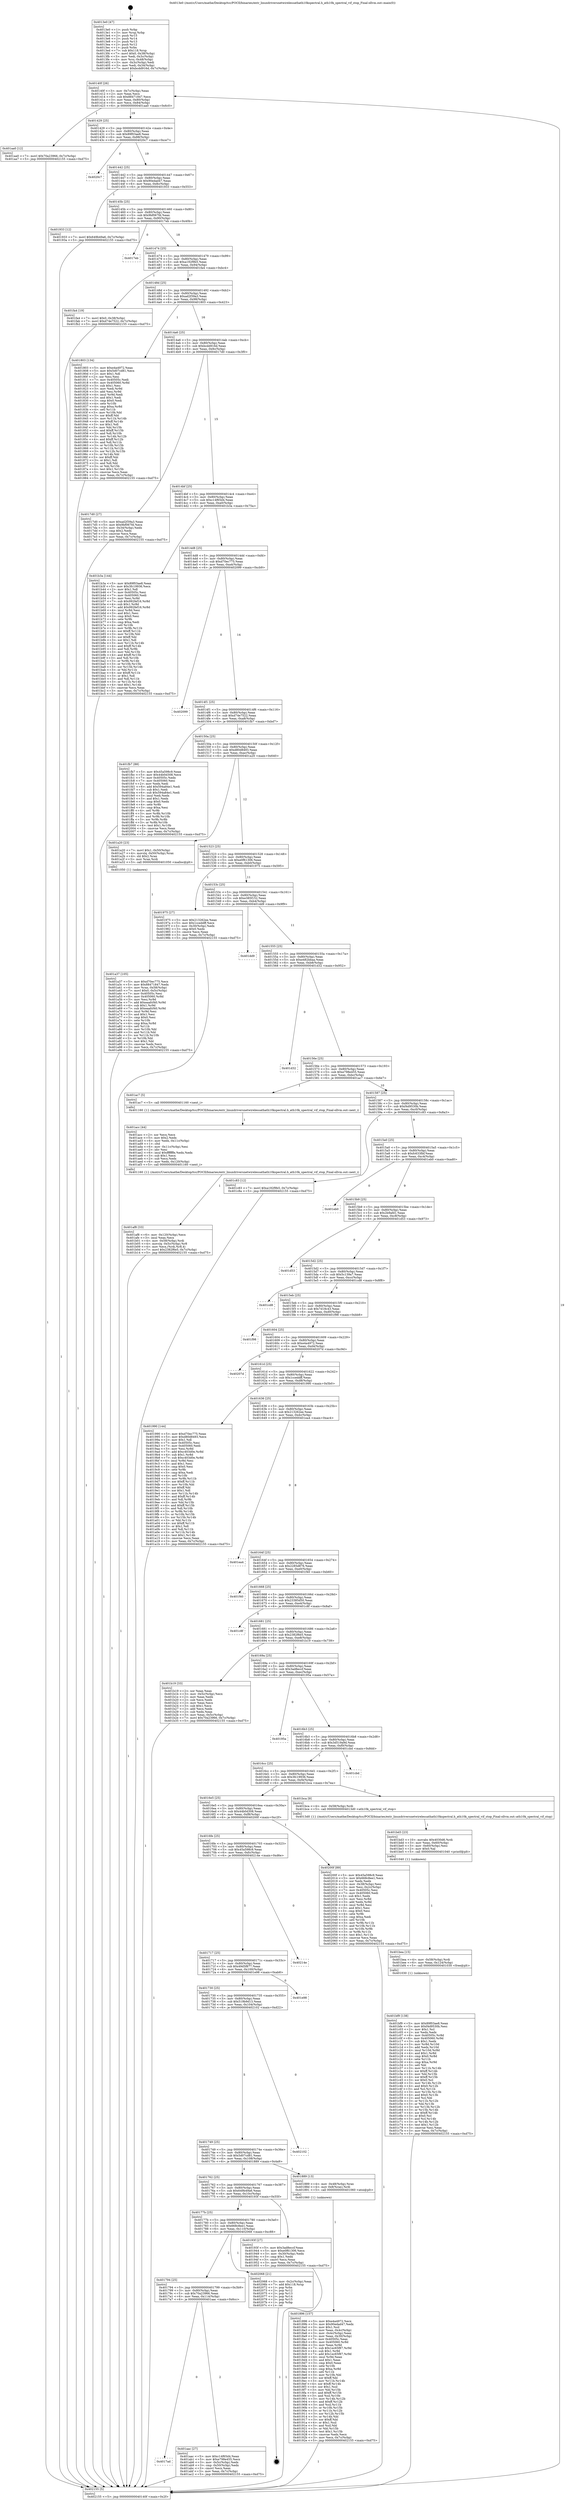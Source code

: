 digraph "0x4013e0" {
  label = "0x4013e0 (/mnt/c/Users/mathe/Desktop/tcc/POCII/binaries/extr_linuxdriversnetwirelessathath10kspectral.h_ath10k_spectral_vif_stop_Final-ollvm.out::main(0))"
  labelloc = "t"
  node[shape=record]

  Entry [label="",width=0.3,height=0.3,shape=circle,fillcolor=black,style=filled]
  "0x40140f" [label="{
     0x40140f [26]\l
     | [instrs]\l
     &nbsp;&nbsp;0x40140f \<+3\>: mov -0x7c(%rbp),%eax\l
     &nbsp;&nbsp;0x401412 \<+2\>: mov %eax,%ecx\l
     &nbsp;&nbsp;0x401414 \<+6\>: sub $0x88471847,%ecx\l
     &nbsp;&nbsp;0x40141a \<+3\>: mov %eax,-0x80(%rbp)\l
     &nbsp;&nbsp;0x40141d \<+6\>: mov %ecx,-0x84(%rbp)\l
     &nbsp;&nbsp;0x401423 \<+6\>: je 0000000000401aa0 \<main+0x6c0\>\l
  }"]
  "0x401aa0" [label="{
     0x401aa0 [12]\l
     | [instrs]\l
     &nbsp;&nbsp;0x401aa0 \<+7\>: movl $0x70a23966,-0x7c(%rbp)\l
     &nbsp;&nbsp;0x401aa7 \<+5\>: jmp 0000000000402155 \<main+0xd75\>\l
  }"]
  "0x401429" [label="{
     0x401429 [25]\l
     | [instrs]\l
     &nbsp;&nbsp;0x401429 \<+5\>: jmp 000000000040142e \<main+0x4e\>\l
     &nbsp;&nbsp;0x40142e \<+3\>: mov -0x80(%rbp),%eax\l
     &nbsp;&nbsp;0x401431 \<+5\>: sub $0x89f03ae8,%eax\l
     &nbsp;&nbsp;0x401436 \<+6\>: mov %eax,-0x88(%rbp)\l
     &nbsp;&nbsp;0x40143c \<+6\>: je 00000000004020c7 \<main+0xce7\>\l
  }"]
  Exit [label="",width=0.3,height=0.3,shape=circle,fillcolor=black,style=filled,peripheries=2]
  "0x4020c7" [label="{
     0x4020c7\l
  }", style=dashed]
  "0x401442" [label="{
     0x401442 [25]\l
     | [instrs]\l
     &nbsp;&nbsp;0x401442 \<+5\>: jmp 0000000000401447 \<main+0x67\>\l
     &nbsp;&nbsp;0x401447 \<+3\>: mov -0x80(%rbp),%eax\l
     &nbsp;&nbsp;0x40144a \<+5\>: sub $0x90edad47,%eax\l
     &nbsp;&nbsp;0x40144f \<+6\>: mov %eax,-0x8c(%rbp)\l
     &nbsp;&nbsp;0x401455 \<+6\>: je 0000000000401933 \<main+0x553\>\l
  }"]
  "0x401bf9" [label="{
     0x401bf9 [138]\l
     | [instrs]\l
     &nbsp;&nbsp;0x401bf9 \<+5\>: mov $0x89f03ae8,%eax\l
     &nbsp;&nbsp;0x401bfe \<+5\>: mov $0xf4d9530b,%esi\l
     &nbsp;&nbsp;0x401c03 \<+2\>: mov $0x1,%cl\l
     &nbsp;&nbsp;0x401c05 \<+2\>: xor %edx,%edx\l
     &nbsp;&nbsp;0x401c07 \<+8\>: mov 0x40505c,%r8d\l
     &nbsp;&nbsp;0x401c0f \<+8\>: mov 0x405060,%r9d\l
     &nbsp;&nbsp;0x401c17 \<+3\>: sub $0x1,%edx\l
     &nbsp;&nbsp;0x401c1a \<+3\>: mov %r8d,%r10d\l
     &nbsp;&nbsp;0x401c1d \<+3\>: add %edx,%r10d\l
     &nbsp;&nbsp;0x401c20 \<+4\>: imul %r10d,%r8d\l
     &nbsp;&nbsp;0x401c24 \<+4\>: and $0x1,%r8d\l
     &nbsp;&nbsp;0x401c28 \<+4\>: cmp $0x0,%r8d\l
     &nbsp;&nbsp;0x401c2c \<+4\>: sete %r11b\l
     &nbsp;&nbsp;0x401c30 \<+4\>: cmp $0xa,%r9d\l
     &nbsp;&nbsp;0x401c34 \<+3\>: setl %bl\l
     &nbsp;&nbsp;0x401c37 \<+3\>: mov %r11b,%r14b\l
     &nbsp;&nbsp;0x401c3a \<+4\>: xor $0xff,%r14b\l
     &nbsp;&nbsp;0x401c3e \<+3\>: mov %bl,%r15b\l
     &nbsp;&nbsp;0x401c41 \<+4\>: xor $0xff,%r15b\l
     &nbsp;&nbsp;0x401c45 \<+3\>: xor $0x0,%cl\l
     &nbsp;&nbsp;0x401c48 \<+3\>: mov %r14b,%r12b\l
     &nbsp;&nbsp;0x401c4b \<+4\>: and $0x0,%r12b\l
     &nbsp;&nbsp;0x401c4f \<+3\>: and %cl,%r11b\l
     &nbsp;&nbsp;0x401c52 \<+3\>: mov %r15b,%r13b\l
     &nbsp;&nbsp;0x401c55 \<+4\>: and $0x0,%r13b\l
     &nbsp;&nbsp;0x401c59 \<+2\>: and %cl,%bl\l
     &nbsp;&nbsp;0x401c5b \<+3\>: or %r11b,%r12b\l
     &nbsp;&nbsp;0x401c5e \<+3\>: or %bl,%r13b\l
     &nbsp;&nbsp;0x401c61 \<+3\>: xor %r13b,%r12b\l
     &nbsp;&nbsp;0x401c64 \<+3\>: or %r15b,%r14b\l
     &nbsp;&nbsp;0x401c67 \<+4\>: xor $0xff,%r14b\l
     &nbsp;&nbsp;0x401c6b \<+3\>: or $0x0,%cl\l
     &nbsp;&nbsp;0x401c6e \<+3\>: and %cl,%r14b\l
     &nbsp;&nbsp;0x401c71 \<+3\>: or %r14b,%r12b\l
     &nbsp;&nbsp;0x401c74 \<+4\>: test $0x1,%r12b\l
     &nbsp;&nbsp;0x401c78 \<+3\>: cmovne %esi,%eax\l
     &nbsp;&nbsp;0x401c7b \<+3\>: mov %eax,-0x7c(%rbp)\l
     &nbsp;&nbsp;0x401c7e \<+5\>: jmp 0000000000402155 \<main+0xd75\>\l
  }"]
  "0x401933" [label="{
     0x401933 [12]\l
     | [instrs]\l
     &nbsp;&nbsp;0x401933 \<+7\>: movl $0x649b49a6,-0x7c(%rbp)\l
     &nbsp;&nbsp;0x40193a \<+5\>: jmp 0000000000402155 \<main+0xd75\>\l
  }"]
  "0x40145b" [label="{
     0x40145b [25]\l
     | [instrs]\l
     &nbsp;&nbsp;0x40145b \<+5\>: jmp 0000000000401460 \<main+0x80\>\l
     &nbsp;&nbsp;0x401460 \<+3\>: mov -0x80(%rbp),%eax\l
     &nbsp;&nbsp;0x401463 \<+5\>: sub $0x9bf067fd,%eax\l
     &nbsp;&nbsp;0x401468 \<+6\>: mov %eax,-0x90(%rbp)\l
     &nbsp;&nbsp;0x40146e \<+6\>: je 00000000004017eb \<main+0x40b\>\l
  }"]
  "0x401bea" [label="{
     0x401bea [15]\l
     | [instrs]\l
     &nbsp;&nbsp;0x401bea \<+4\>: mov -0x58(%rbp),%rdi\l
     &nbsp;&nbsp;0x401bee \<+6\>: mov %eax,-0x124(%rbp)\l
     &nbsp;&nbsp;0x401bf4 \<+5\>: call 0000000000401030 \<free@plt\>\l
     | [calls]\l
     &nbsp;&nbsp;0x401030 \{1\} (unknown)\l
  }"]
  "0x4017eb" [label="{
     0x4017eb\l
  }", style=dashed]
  "0x401474" [label="{
     0x401474 [25]\l
     | [instrs]\l
     &nbsp;&nbsp;0x401474 \<+5\>: jmp 0000000000401479 \<main+0x99\>\l
     &nbsp;&nbsp;0x401479 \<+3\>: mov -0x80(%rbp),%eax\l
     &nbsp;&nbsp;0x40147c \<+5\>: sub $0xa192f9b5,%eax\l
     &nbsp;&nbsp;0x401481 \<+6\>: mov %eax,-0x94(%rbp)\l
     &nbsp;&nbsp;0x401487 \<+6\>: je 0000000000401fa4 \<main+0xbc4\>\l
  }"]
  "0x401bd3" [label="{
     0x401bd3 [23]\l
     | [instrs]\l
     &nbsp;&nbsp;0x401bd3 \<+10\>: movabs $0x4030d6,%rdi\l
     &nbsp;&nbsp;0x401bdd \<+3\>: mov %eax,-0x60(%rbp)\l
     &nbsp;&nbsp;0x401be0 \<+3\>: mov -0x60(%rbp),%esi\l
     &nbsp;&nbsp;0x401be3 \<+2\>: mov $0x0,%al\l
     &nbsp;&nbsp;0x401be5 \<+5\>: call 0000000000401040 \<printf@plt\>\l
     | [calls]\l
     &nbsp;&nbsp;0x401040 \{1\} (unknown)\l
  }"]
  "0x401fa4" [label="{
     0x401fa4 [19]\l
     | [instrs]\l
     &nbsp;&nbsp;0x401fa4 \<+7\>: movl $0x0,-0x38(%rbp)\l
     &nbsp;&nbsp;0x401fab \<+7\>: movl $0xd74e7522,-0x7c(%rbp)\l
     &nbsp;&nbsp;0x401fb2 \<+5\>: jmp 0000000000402155 \<main+0xd75\>\l
  }"]
  "0x40148d" [label="{
     0x40148d [25]\l
     | [instrs]\l
     &nbsp;&nbsp;0x40148d \<+5\>: jmp 0000000000401492 \<main+0xb2\>\l
     &nbsp;&nbsp;0x401492 \<+3\>: mov -0x80(%rbp),%eax\l
     &nbsp;&nbsp;0x401495 \<+5\>: sub $0xad2f39a3,%eax\l
     &nbsp;&nbsp;0x40149a \<+6\>: mov %eax,-0x98(%rbp)\l
     &nbsp;&nbsp;0x4014a0 \<+6\>: je 0000000000401803 \<main+0x423\>\l
  }"]
  "0x401af8" [label="{
     0x401af8 [33]\l
     | [instrs]\l
     &nbsp;&nbsp;0x401af8 \<+6\>: mov -0x120(%rbp),%ecx\l
     &nbsp;&nbsp;0x401afe \<+3\>: imul %eax,%ecx\l
     &nbsp;&nbsp;0x401b01 \<+4\>: mov -0x58(%rbp),%rdi\l
     &nbsp;&nbsp;0x401b05 \<+4\>: movslq -0x5c(%rbp),%r8\l
     &nbsp;&nbsp;0x401b09 \<+4\>: mov %ecx,(%rdi,%r8,4)\l
     &nbsp;&nbsp;0x401b0d \<+7\>: movl $0x2382f6e5,-0x7c(%rbp)\l
     &nbsp;&nbsp;0x401b14 \<+5\>: jmp 0000000000402155 \<main+0xd75\>\l
  }"]
  "0x401803" [label="{
     0x401803 [134]\l
     | [instrs]\l
     &nbsp;&nbsp;0x401803 \<+5\>: mov $0xe4a4972,%eax\l
     &nbsp;&nbsp;0x401808 \<+5\>: mov $0x5d07cd81,%ecx\l
     &nbsp;&nbsp;0x40180d \<+2\>: mov $0x1,%dl\l
     &nbsp;&nbsp;0x40180f \<+2\>: xor %esi,%esi\l
     &nbsp;&nbsp;0x401811 \<+7\>: mov 0x40505c,%edi\l
     &nbsp;&nbsp;0x401818 \<+8\>: mov 0x405060,%r8d\l
     &nbsp;&nbsp;0x401820 \<+3\>: sub $0x1,%esi\l
     &nbsp;&nbsp;0x401823 \<+3\>: mov %edi,%r9d\l
     &nbsp;&nbsp;0x401826 \<+3\>: add %esi,%r9d\l
     &nbsp;&nbsp;0x401829 \<+4\>: imul %r9d,%edi\l
     &nbsp;&nbsp;0x40182d \<+3\>: and $0x1,%edi\l
     &nbsp;&nbsp;0x401830 \<+3\>: cmp $0x0,%edi\l
     &nbsp;&nbsp;0x401833 \<+4\>: sete %r10b\l
     &nbsp;&nbsp;0x401837 \<+4\>: cmp $0xa,%r8d\l
     &nbsp;&nbsp;0x40183b \<+4\>: setl %r11b\l
     &nbsp;&nbsp;0x40183f \<+3\>: mov %r10b,%bl\l
     &nbsp;&nbsp;0x401842 \<+3\>: xor $0xff,%bl\l
     &nbsp;&nbsp;0x401845 \<+3\>: mov %r11b,%r14b\l
     &nbsp;&nbsp;0x401848 \<+4\>: xor $0xff,%r14b\l
     &nbsp;&nbsp;0x40184c \<+3\>: xor $0x1,%dl\l
     &nbsp;&nbsp;0x40184f \<+3\>: mov %bl,%r15b\l
     &nbsp;&nbsp;0x401852 \<+4\>: and $0xff,%r15b\l
     &nbsp;&nbsp;0x401856 \<+3\>: and %dl,%r10b\l
     &nbsp;&nbsp;0x401859 \<+3\>: mov %r14b,%r12b\l
     &nbsp;&nbsp;0x40185c \<+4\>: and $0xff,%r12b\l
     &nbsp;&nbsp;0x401860 \<+3\>: and %dl,%r11b\l
     &nbsp;&nbsp;0x401863 \<+3\>: or %r10b,%r15b\l
     &nbsp;&nbsp;0x401866 \<+3\>: or %r11b,%r12b\l
     &nbsp;&nbsp;0x401869 \<+3\>: xor %r12b,%r15b\l
     &nbsp;&nbsp;0x40186c \<+3\>: or %r14b,%bl\l
     &nbsp;&nbsp;0x40186f \<+3\>: xor $0xff,%bl\l
     &nbsp;&nbsp;0x401872 \<+3\>: or $0x1,%dl\l
     &nbsp;&nbsp;0x401875 \<+2\>: and %dl,%bl\l
     &nbsp;&nbsp;0x401877 \<+3\>: or %bl,%r15b\l
     &nbsp;&nbsp;0x40187a \<+4\>: test $0x1,%r15b\l
     &nbsp;&nbsp;0x40187e \<+3\>: cmovne %ecx,%eax\l
     &nbsp;&nbsp;0x401881 \<+3\>: mov %eax,-0x7c(%rbp)\l
     &nbsp;&nbsp;0x401884 \<+5\>: jmp 0000000000402155 \<main+0xd75\>\l
  }"]
  "0x4014a6" [label="{
     0x4014a6 [25]\l
     | [instrs]\l
     &nbsp;&nbsp;0x4014a6 \<+5\>: jmp 00000000004014ab \<main+0xcb\>\l
     &nbsp;&nbsp;0x4014ab \<+3\>: mov -0x80(%rbp),%eax\l
     &nbsp;&nbsp;0x4014ae \<+5\>: sub $0xbcdd916d,%eax\l
     &nbsp;&nbsp;0x4014b3 \<+6\>: mov %eax,-0x9c(%rbp)\l
     &nbsp;&nbsp;0x4014b9 \<+6\>: je 00000000004017d0 \<main+0x3f0\>\l
  }"]
  "0x401acc" [label="{
     0x401acc [44]\l
     | [instrs]\l
     &nbsp;&nbsp;0x401acc \<+2\>: xor %ecx,%ecx\l
     &nbsp;&nbsp;0x401ace \<+5\>: mov $0x2,%edx\l
     &nbsp;&nbsp;0x401ad3 \<+6\>: mov %edx,-0x11c(%rbp)\l
     &nbsp;&nbsp;0x401ad9 \<+1\>: cltd\l
     &nbsp;&nbsp;0x401ada \<+6\>: mov -0x11c(%rbp),%esi\l
     &nbsp;&nbsp;0x401ae0 \<+2\>: idiv %esi\l
     &nbsp;&nbsp;0x401ae2 \<+6\>: imul $0xfffffffe,%edx,%edx\l
     &nbsp;&nbsp;0x401ae8 \<+3\>: sub $0x1,%ecx\l
     &nbsp;&nbsp;0x401aeb \<+2\>: sub %ecx,%edx\l
     &nbsp;&nbsp;0x401aed \<+6\>: mov %edx,-0x120(%rbp)\l
     &nbsp;&nbsp;0x401af3 \<+5\>: call 0000000000401160 \<next_i\>\l
     | [calls]\l
     &nbsp;&nbsp;0x401160 \{1\} (/mnt/c/Users/mathe/Desktop/tcc/POCII/binaries/extr_linuxdriversnetwirelessathath10kspectral.h_ath10k_spectral_vif_stop_Final-ollvm.out::next_i)\l
  }"]
  "0x4017d0" [label="{
     0x4017d0 [27]\l
     | [instrs]\l
     &nbsp;&nbsp;0x4017d0 \<+5\>: mov $0xad2f39a3,%eax\l
     &nbsp;&nbsp;0x4017d5 \<+5\>: mov $0x9bf067fd,%ecx\l
     &nbsp;&nbsp;0x4017da \<+3\>: mov -0x34(%rbp),%edx\l
     &nbsp;&nbsp;0x4017dd \<+3\>: cmp $0x2,%edx\l
     &nbsp;&nbsp;0x4017e0 \<+3\>: cmovne %ecx,%eax\l
     &nbsp;&nbsp;0x4017e3 \<+3\>: mov %eax,-0x7c(%rbp)\l
     &nbsp;&nbsp;0x4017e6 \<+5\>: jmp 0000000000402155 \<main+0xd75\>\l
  }"]
  "0x4014bf" [label="{
     0x4014bf [25]\l
     | [instrs]\l
     &nbsp;&nbsp;0x4014bf \<+5\>: jmp 00000000004014c4 \<main+0xe4\>\l
     &nbsp;&nbsp;0x4014c4 \<+3\>: mov -0x80(%rbp),%eax\l
     &nbsp;&nbsp;0x4014c7 \<+5\>: sub $0xc14f65d4,%eax\l
     &nbsp;&nbsp;0x4014cc \<+6\>: mov %eax,-0xa0(%rbp)\l
     &nbsp;&nbsp;0x4014d2 \<+6\>: je 0000000000401b3a \<main+0x75a\>\l
  }"]
  "0x402155" [label="{
     0x402155 [5]\l
     | [instrs]\l
     &nbsp;&nbsp;0x402155 \<+5\>: jmp 000000000040140f \<main+0x2f\>\l
  }"]
  "0x4013e0" [label="{
     0x4013e0 [47]\l
     | [instrs]\l
     &nbsp;&nbsp;0x4013e0 \<+1\>: push %rbp\l
     &nbsp;&nbsp;0x4013e1 \<+3\>: mov %rsp,%rbp\l
     &nbsp;&nbsp;0x4013e4 \<+2\>: push %r15\l
     &nbsp;&nbsp;0x4013e6 \<+2\>: push %r14\l
     &nbsp;&nbsp;0x4013e8 \<+2\>: push %r13\l
     &nbsp;&nbsp;0x4013ea \<+2\>: push %r12\l
     &nbsp;&nbsp;0x4013ec \<+1\>: push %rbx\l
     &nbsp;&nbsp;0x4013ed \<+7\>: sub $0x118,%rsp\l
     &nbsp;&nbsp;0x4013f4 \<+7\>: movl $0x0,-0x38(%rbp)\l
     &nbsp;&nbsp;0x4013fb \<+3\>: mov %edi,-0x3c(%rbp)\l
     &nbsp;&nbsp;0x4013fe \<+4\>: mov %rsi,-0x48(%rbp)\l
     &nbsp;&nbsp;0x401402 \<+3\>: mov -0x3c(%rbp),%edi\l
     &nbsp;&nbsp;0x401405 \<+3\>: mov %edi,-0x34(%rbp)\l
     &nbsp;&nbsp;0x401408 \<+7\>: movl $0xbcdd916d,-0x7c(%rbp)\l
  }"]
  "0x4017ad" [label="{
     0x4017ad\l
  }", style=dashed]
  "0x401b3a" [label="{
     0x401b3a [144]\l
     | [instrs]\l
     &nbsp;&nbsp;0x401b3a \<+5\>: mov $0x89f03ae8,%eax\l
     &nbsp;&nbsp;0x401b3f \<+5\>: mov $0x3fc19936,%ecx\l
     &nbsp;&nbsp;0x401b44 \<+2\>: mov $0x1,%dl\l
     &nbsp;&nbsp;0x401b46 \<+7\>: mov 0x40505c,%esi\l
     &nbsp;&nbsp;0x401b4d \<+7\>: mov 0x405060,%edi\l
     &nbsp;&nbsp;0x401b54 \<+3\>: mov %esi,%r8d\l
     &nbsp;&nbsp;0x401b57 \<+7\>: sub $0x992fef16,%r8d\l
     &nbsp;&nbsp;0x401b5e \<+4\>: sub $0x1,%r8d\l
     &nbsp;&nbsp;0x401b62 \<+7\>: add $0x992fef16,%r8d\l
     &nbsp;&nbsp;0x401b69 \<+4\>: imul %r8d,%esi\l
     &nbsp;&nbsp;0x401b6d \<+3\>: and $0x1,%esi\l
     &nbsp;&nbsp;0x401b70 \<+3\>: cmp $0x0,%esi\l
     &nbsp;&nbsp;0x401b73 \<+4\>: sete %r9b\l
     &nbsp;&nbsp;0x401b77 \<+3\>: cmp $0xa,%edi\l
     &nbsp;&nbsp;0x401b7a \<+4\>: setl %r10b\l
     &nbsp;&nbsp;0x401b7e \<+3\>: mov %r9b,%r11b\l
     &nbsp;&nbsp;0x401b81 \<+4\>: xor $0xff,%r11b\l
     &nbsp;&nbsp;0x401b85 \<+3\>: mov %r10b,%bl\l
     &nbsp;&nbsp;0x401b88 \<+3\>: xor $0xff,%bl\l
     &nbsp;&nbsp;0x401b8b \<+3\>: xor $0x1,%dl\l
     &nbsp;&nbsp;0x401b8e \<+3\>: mov %r11b,%r14b\l
     &nbsp;&nbsp;0x401b91 \<+4\>: and $0xff,%r14b\l
     &nbsp;&nbsp;0x401b95 \<+3\>: and %dl,%r9b\l
     &nbsp;&nbsp;0x401b98 \<+3\>: mov %bl,%r15b\l
     &nbsp;&nbsp;0x401b9b \<+4\>: and $0xff,%r15b\l
     &nbsp;&nbsp;0x401b9f \<+3\>: and %dl,%r10b\l
     &nbsp;&nbsp;0x401ba2 \<+3\>: or %r9b,%r14b\l
     &nbsp;&nbsp;0x401ba5 \<+3\>: or %r10b,%r15b\l
     &nbsp;&nbsp;0x401ba8 \<+3\>: xor %r15b,%r14b\l
     &nbsp;&nbsp;0x401bab \<+3\>: or %bl,%r11b\l
     &nbsp;&nbsp;0x401bae \<+4\>: xor $0xff,%r11b\l
     &nbsp;&nbsp;0x401bb2 \<+3\>: or $0x1,%dl\l
     &nbsp;&nbsp;0x401bb5 \<+3\>: and %dl,%r11b\l
     &nbsp;&nbsp;0x401bb8 \<+3\>: or %r11b,%r14b\l
     &nbsp;&nbsp;0x401bbb \<+4\>: test $0x1,%r14b\l
     &nbsp;&nbsp;0x401bbf \<+3\>: cmovne %ecx,%eax\l
     &nbsp;&nbsp;0x401bc2 \<+3\>: mov %eax,-0x7c(%rbp)\l
     &nbsp;&nbsp;0x401bc5 \<+5\>: jmp 0000000000402155 \<main+0xd75\>\l
  }"]
  "0x4014d8" [label="{
     0x4014d8 [25]\l
     | [instrs]\l
     &nbsp;&nbsp;0x4014d8 \<+5\>: jmp 00000000004014dd \<main+0xfd\>\l
     &nbsp;&nbsp;0x4014dd \<+3\>: mov -0x80(%rbp),%eax\l
     &nbsp;&nbsp;0x4014e0 \<+5\>: sub $0xd70ec775,%eax\l
     &nbsp;&nbsp;0x4014e5 \<+6\>: mov %eax,-0xa4(%rbp)\l
     &nbsp;&nbsp;0x4014eb \<+6\>: je 0000000000402099 \<main+0xcb9\>\l
  }"]
  "0x401aac" [label="{
     0x401aac [27]\l
     | [instrs]\l
     &nbsp;&nbsp;0x401aac \<+5\>: mov $0xc14f65d4,%eax\l
     &nbsp;&nbsp;0x401ab1 \<+5\>: mov $0xe798e455,%ecx\l
     &nbsp;&nbsp;0x401ab6 \<+3\>: mov -0x5c(%rbp),%edx\l
     &nbsp;&nbsp;0x401ab9 \<+3\>: cmp -0x50(%rbp),%edx\l
     &nbsp;&nbsp;0x401abc \<+3\>: cmovl %ecx,%eax\l
     &nbsp;&nbsp;0x401abf \<+3\>: mov %eax,-0x7c(%rbp)\l
     &nbsp;&nbsp;0x401ac2 \<+5\>: jmp 0000000000402155 \<main+0xd75\>\l
  }"]
  "0x402099" [label="{
     0x402099\l
  }", style=dashed]
  "0x4014f1" [label="{
     0x4014f1 [25]\l
     | [instrs]\l
     &nbsp;&nbsp;0x4014f1 \<+5\>: jmp 00000000004014f6 \<main+0x116\>\l
     &nbsp;&nbsp;0x4014f6 \<+3\>: mov -0x80(%rbp),%eax\l
     &nbsp;&nbsp;0x4014f9 \<+5\>: sub $0xd74e7522,%eax\l
     &nbsp;&nbsp;0x4014fe \<+6\>: mov %eax,-0xa8(%rbp)\l
     &nbsp;&nbsp;0x401504 \<+6\>: je 0000000000401fb7 \<main+0xbd7\>\l
  }"]
  "0x401794" [label="{
     0x401794 [25]\l
     | [instrs]\l
     &nbsp;&nbsp;0x401794 \<+5\>: jmp 0000000000401799 \<main+0x3b9\>\l
     &nbsp;&nbsp;0x401799 \<+3\>: mov -0x80(%rbp),%eax\l
     &nbsp;&nbsp;0x40179c \<+5\>: sub $0x70a23966,%eax\l
     &nbsp;&nbsp;0x4017a1 \<+6\>: mov %eax,-0x114(%rbp)\l
     &nbsp;&nbsp;0x4017a7 \<+6\>: je 0000000000401aac \<main+0x6cc\>\l
  }"]
  "0x401fb7" [label="{
     0x401fb7 [88]\l
     | [instrs]\l
     &nbsp;&nbsp;0x401fb7 \<+5\>: mov $0x45a598c9,%eax\l
     &nbsp;&nbsp;0x401fbc \<+5\>: mov $0x44b0d308,%ecx\l
     &nbsp;&nbsp;0x401fc1 \<+7\>: mov 0x40505c,%edx\l
     &nbsp;&nbsp;0x401fc8 \<+7\>: mov 0x405060,%esi\l
     &nbsp;&nbsp;0x401fcf \<+2\>: mov %edx,%edi\l
     &nbsp;&nbsp;0x401fd1 \<+6\>: add $0x594a84e1,%edi\l
     &nbsp;&nbsp;0x401fd7 \<+3\>: sub $0x1,%edi\l
     &nbsp;&nbsp;0x401fda \<+6\>: sub $0x594a84e1,%edi\l
     &nbsp;&nbsp;0x401fe0 \<+3\>: imul %edi,%edx\l
     &nbsp;&nbsp;0x401fe3 \<+3\>: and $0x1,%edx\l
     &nbsp;&nbsp;0x401fe6 \<+3\>: cmp $0x0,%edx\l
     &nbsp;&nbsp;0x401fe9 \<+4\>: sete %r8b\l
     &nbsp;&nbsp;0x401fed \<+3\>: cmp $0xa,%esi\l
     &nbsp;&nbsp;0x401ff0 \<+4\>: setl %r9b\l
     &nbsp;&nbsp;0x401ff4 \<+3\>: mov %r8b,%r10b\l
     &nbsp;&nbsp;0x401ff7 \<+3\>: and %r9b,%r10b\l
     &nbsp;&nbsp;0x401ffa \<+3\>: xor %r9b,%r8b\l
     &nbsp;&nbsp;0x401ffd \<+3\>: or %r8b,%r10b\l
     &nbsp;&nbsp;0x402000 \<+4\>: test $0x1,%r10b\l
     &nbsp;&nbsp;0x402004 \<+3\>: cmovne %ecx,%eax\l
     &nbsp;&nbsp;0x402007 \<+3\>: mov %eax,-0x7c(%rbp)\l
     &nbsp;&nbsp;0x40200a \<+5\>: jmp 0000000000402155 \<main+0xd75\>\l
  }"]
  "0x40150a" [label="{
     0x40150a [25]\l
     | [instrs]\l
     &nbsp;&nbsp;0x40150a \<+5\>: jmp 000000000040150f \<main+0x12f\>\l
     &nbsp;&nbsp;0x40150f \<+3\>: mov -0x80(%rbp),%eax\l
     &nbsp;&nbsp;0x401512 \<+5\>: sub $0xd80d8493,%eax\l
     &nbsp;&nbsp;0x401517 \<+6\>: mov %eax,-0xac(%rbp)\l
     &nbsp;&nbsp;0x40151d \<+6\>: je 0000000000401a20 \<main+0x640\>\l
  }"]
  "0x402068" [label="{
     0x402068 [21]\l
     | [instrs]\l
     &nbsp;&nbsp;0x402068 \<+3\>: mov -0x2c(%rbp),%eax\l
     &nbsp;&nbsp;0x40206b \<+7\>: add $0x118,%rsp\l
     &nbsp;&nbsp;0x402072 \<+1\>: pop %rbx\l
     &nbsp;&nbsp;0x402073 \<+2\>: pop %r12\l
     &nbsp;&nbsp;0x402075 \<+2\>: pop %r13\l
     &nbsp;&nbsp;0x402077 \<+2\>: pop %r14\l
     &nbsp;&nbsp;0x402079 \<+2\>: pop %r15\l
     &nbsp;&nbsp;0x40207b \<+1\>: pop %rbp\l
     &nbsp;&nbsp;0x40207c \<+1\>: ret\l
  }"]
  "0x401a20" [label="{
     0x401a20 [23]\l
     | [instrs]\l
     &nbsp;&nbsp;0x401a20 \<+7\>: movl $0x1,-0x50(%rbp)\l
     &nbsp;&nbsp;0x401a27 \<+4\>: movslq -0x50(%rbp),%rax\l
     &nbsp;&nbsp;0x401a2b \<+4\>: shl $0x2,%rax\l
     &nbsp;&nbsp;0x401a2f \<+3\>: mov %rax,%rdi\l
     &nbsp;&nbsp;0x401a32 \<+5\>: call 0000000000401050 \<malloc@plt\>\l
     | [calls]\l
     &nbsp;&nbsp;0x401050 \{1\} (unknown)\l
  }"]
  "0x401523" [label="{
     0x401523 [25]\l
     | [instrs]\l
     &nbsp;&nbsp;0x401523 \<+5\>: jmp 0000000000401528 \<main+0x148\>\l
     &nbsp;&nbsp;0x401528 \<+3\>: mov -0x80(%rbp),%eax\l
     &nbsp;&nbsp;0x40152b \<+5\>: sub $0xe0f61306,%eax\l
     &nbsp;&nbsp;0x401530 \<+6\>: mov %eax,-0xb0(%rbp)\l
     &nbsp;&nbsp;0x401536 \<+6\>: je 0000000000401975 \<main+0x595\>\l
  }"]
  "0x401a37" [label="{
     0x401a37 [105]\l
     | [instrs]\l
     &nbsp;&nbsp;0x401a37 \<+5\>: mov $0xd70ec775,%ecx\l
     &nbsp;&nbsp;0x401a3c \<+5\>: mov $0x88471847,%edx\l
     &nbsp;&nbsp;0x401a41 \<+4\>: mov %rax,-0x58(%rbp)\l
     &nbsp;&nbsp;0x401a45 \<+7\>: movl $0x0,-0x5c(%rbp)\l
     &nbsp;&nbsp;0x401a4c \<+7\>: mov 0x40505c,%esi\l
     &nbsp;&nbsp;0x401a53 \<+8\>: mov 0x405060,%r8d\l
     &nbsp;&nbsp;0x401a5b \<+3\>: mov %esi,%r9d\l
     &nbsp;&nbsp;0x401a5e \<+7\>: add $0xeaafcf40,%r9d\l
     &nbsp;&nbsp;0x401a65 \<+4\>: sub $0x1,%r9d\l
     &nbsp;&nbsp;0x401a69 \<+7\>: sub $0xeaafcf40,%r9d\l
     &nbsp;&nbsp;0x401a70 \<+4\>: imul %r9d,%esi\l
     &nbsp;&nbsp;0x401a74 \<+3\>: and $0x1,%esi\l
     &nbsp;&nbsp;0x401a77 \<+3\>: cmp $0x0,%esi\l
     &nbsp;&nbsp;0x401a7a \<+4\>: sete %r10b\l
     &nbsp;&nbsp;0x401a7e \<+4\>: cmp $0xa,%r8d\l
     &nbsp;&nbsp;0x401a82 \<+4\>: setl %r11b\l
     &nbsp;&nbsp;0x401a86 \<+3\>: mov %r10b,%bl\l
     &nbsp;&nbsp;0x401a89 \<+3\>: and %r11b,%bl\l
     &nbsp;&nbsp;0x401a8c \<+3\>: xor %r11b,%r10b\l
     &nbsp;&nbsp;0x401a8f \<+3\>: or %r10b,%bl\l
     &nbsp;&nbsp;0x401a92 \<+3\>: test $0x1,%bl\l
     &nbsp;&nbsp;0x401a95 \<+3\>: cmovne %edx,%ecx\l
     &nbsp;&nbsp;0x401a98 \<+3\>: mov %ecx,-0x7c(%rbp)\l
     &nbsp;&nbsp;0x401a9b \<+5\>: jmp 0000000000402155 \<main+0xd75\>\l
  }"]
  "0x401975" [label="{
     0x401975 [27]\l
     | [instrs]\l
     &nbsp;&nbsp;0x401975 \<+5\>: mov $0x213262ee,%eax\l
     &nbsp;&nbsp;0x40197a \<+5\>: mov $0x1cceddff,%ecx\l
     &nbsp;&nbsp;0x40197f \<+3\>: mov -0x30(%rbp),%edx\l
     &nbsp;&nbsp;0x401982 \<+3\>: cmp $0x0,%edx\l
     &nbsp;&nbsp;0x401985 \<+3\>: cmove %ecx,%eax\l
     &nbsp;&nbsp;0x401988 \<+3\>: mov %eax,-0x7c(%rbp)\l
     &nbsp;&nbsp;0x40198b \<+5\>: jmp 0000000000402155 \<main+0xd75\>\l
  }"]
  "0x40153c" [label="{
     0x40153c [25]\l
     | [instrs]\l
     &nbsp;&nbsp;0x40153c \<+5\>: jmp 0000000000401541 \<main+0x161\>\l
     &nbsp;&nbsp;0x401541 \<+3\>: mov -0x80(%rbp),%eax\l
     &nbsp;&nbsp;0x401544 \<+5\>: sub $0xe385f152,%eax\l
     &nbsp;&nbsp;0x401549 \<+6\>: mov %eax,-0xb4(%rbp)\l
     &nbsp;&nbsp;0x40154f \<+6\>: je 0000000000401dd9 \<main+0x9f9\>\l
  }"]
  "0x40177b" [label="{
     0x40177b [25]\l
     | [instrs]\l
     &nbsp;&nbsp;0x40177b \<+5\>: jmp 0000000000401780 \<main+0x3a0\>\l
     &nbsp;&nbsp;0x401780 \<+3\>: mov -0x80(%rbp),%eax\l
     &nbsp;&nbsp;0x401783 \<+5\>: sub $0x668c8ee1,%eax\l
     &nbsp;&nbsp;0x401788 \<+6\>: mov %eax,-0x110(%rbp)\l
     &nbsp;&nbsp;0x40178e \<+6\>: je 0000000000402068 \<main+0xc88\>\l
  }"]
  "0x401dd9" [label="{
     0x401dd9\l
  }", style=dashed]
  "0x401555" [label="{
     0x401555 [25]\l
     | [instrs]\l
     &nbsp;&nbsp;0x401555 \<+5\>: jmp 000000000040155a \<main+0x17a\>\l
     &nbsp;&nbsp;0x40155a \<+3\>: mov -0x80(%rbp),%eax\l
     &nbsp;&nbsp;0x40155d \<+5\>: sub $0xe482bbaa,%eax\l
     &nbsp;&nbsp;0x401562 \<+6\>: mov %eax,-0xb8(%rbp)\l
     &nbsp;&nbsp;0x401568 \<+6\>: je 0000000000401d32 \<main+0x952\>\l
  }"]
  "0x40193f" [label="{
     0x40193f [27]\l
     | [instrs]\l
     &nbsp;&nbsp;0x40193f \<+5\>: mov $0x3ad8eccf,%eax\l
     &nbsp;&nbsp;0x401944 \<+5\>: mov $0xe0f61306,%ecx\l
     &nbsp;&nbsp;0x401949 \<+3\>: mov -0x30(%rbp),%edx\l
     &nbsp;&nbsp;0x40194c \<+3\>: cmp $0x1,%edx\l
     &nbsp;&nbsp;0x40194f \<+3\>: cmovl %ecx,%eax\l
     &nbsp;&nbsp;0x401952 \<+3\>: mov %eax,-0x7c(%rbp)\l
     &nbsp;&nbsp;0x401955 \<+5\>: jmp 0000000000402155 \<main+0xd75\>\l
  }"]
  "0x401d32" [label="{
     0x401d32\l
  }", style=dashed]
  "0x40156e" [label="{
     0x40156e [25]\l
     | [instrs]\l
     &nbsp;&nbsp;0x40156e \<+5\>: jmp 0000000000401573 \<main+0x193\>\l
     &nbsp;&nbsp;0x401573 \<+3\>: mov -0x80(%rbp),%eax\l
     &nbsp;&nbsp;0x401576 \<+5\>: sub $0xe798e455,%eax\l
     &nbsp;&nbsp;0x40157b \<+6\>: mov %eax,-0xbc(%rbp)\l
     &nbsp;&nbsp;0x401581 \<+6\>: je 0000000000401ac7 \<main+0x6e7\>\l
  }"]
  "0x401896" [label="{
     0x401896 [157]\l
     | [instrs]\l
     &nbsp;&nbsp;0x401896 \<+5\>: mov $0xe4a4972,%ecx\l
     &nbsp;&nbsp;0x40189b \<+5\>: mov $0x90edad47,%edx\l
     &nbsp;&nbsp;0x4018a0 \<+3\>: mov $0x1,%sil\l
     &nbsp;&nbsp;0x4018a3 \<+3\>: mov %eax,-0x4c(%rbp)\l
     &nbsp;&nbsp;0x4018a6 \<+3\>: mov -0x4c(%rbp),%eax\l
     &nbsp;&nbsp;0x4018a9 \<+3\>: mov %eax,-0x30(%rbp)\l
     &nbsp;&nbsp;0x4018ac \<+7\>: mov 0x40505c,%eax\l
     &nbsp;&nbsp;0x4018b3 \<+8\>: mov 0x405060,%r8d\l
     &nbsp;&nbsp;0x4018bb \<+3\>: mov %eax,%r9d\l
     &nbsp;&nbsp;0x4018be \<+7\>: sub $0x1ec65f87,%r9d\l
     &nbsp;&nbsp;0x4018c5 \<+4\>: sub $0x1,%r9d\l
     &nbsp;&nbsp;0x4018c9 \<+7\>: add $0x1ec65f87,%r9d\l
     &nbsp;&nbsp;0x4018d0 \<+4\>: imul %r9d,%eax\l
     &nbsp;&nbsp;0x4018d4 \<+3\>: and $0x1,%eax\l
     &nbsp;&nbsp;0x4018d7 \<+3\>: cmp $0x0,%eax\l
     &nbsp;&nbsp;0x4018da \<+4\>: sete %r10b\l
     &nbsp;&nbsp;0x4018de \<+4\>: cmp $0xa,%r8d\l
     &nbsp;&nbsp;0x4018e2 \<+4\>: setl %r11b\l
     &nbsp;&nbsp;0x4018e6 \<+3\>: mov %r10b,%bl\l
     &nbsp;&nbsp;0x4018e9 \<+3\>: xor $0xff,%bl\l
     &nbsp;&nbsp;0x4018ec \<+3\>: mov %r11b,%r14b\l
     &nbsp;&nbsp;0x4018ef \<+4\>: xor $0xff,%r14b\l
     &nbsp;&nbsp;0x4018f3 \<+4\>: xor $0x1,%sil\l
     &nbsp;&nbsp;0x4018f7 \<+3\>: mov %bl,%r15b\l
     &nbsp;&nbsp;0x4018fa \<+4\>: and $0xff,%r15b\l
     &nbsp;&nbsp;0x4018fe \<+3\>: and %sil,%r10b\l
     &nbsp;&nbsp;0x401901 \<+3\>: mov %r14b,%r12b\l
     &nbsp;&nbsp;0x401904 \<+4\>: and $0xff,%r12b\l
     &nbsp;&nbsp;0x401908 \<+3\>: and %sil,%r11b\l
     &nbsp;&nbsp;0x40190b \<+3\>: or %r10b,%r15b\l
     &nbsp;&nbsp;0x40190e \<+3\>: or %r11b,%r12b\l
     &nbsp;&nbsp;0x401911 \<+3\>: xor %r12b,%r15b\l
     &nbsp;&nbsp;0x401914 \<+3\>: or %r14b,%bl\l
     &nbsp;&nbsp;0x401917 \<+3\>: xor $0xff,%bl\l
     &nbsp;&nbsp;0x40191a \<+4\>: or $0x1,%sil\l
     &nbsp;&nbsp;0x40191e \<+3\>: and %sil,%bl\l
     &nbsp;&nbsp;0x401921 \<+3\>: or %bl,%r15b\l
     &nbsp;&nbsp;0x401924 \<+4\>: test $0x1,%r15b\l
     &nbsp;&nbsp;0x401928 \<+3\>: cmovne %edx,%ecx\l
     &nbsp;&nbsp;0x40192b \<+3\>: mov %ecx,-0x7c(%rbp)\l
     &nbsp;&nbsp;0x40192e \<+5\>: jmp 0000000000402155 \<main+0xd75\>\l
  }"]
  "0x401ac7" [label="{
     0x401ac7 [5]\l
     | [instrs]\l
     &nbsp;&nbsp;0x401ac7 \<+5\>: call 0000000000401160 \<next_i\>\l
     | [calls]\l
     &nbsp;&nbsp;0x401160 \{1\} (/mnt/c/Users/mathe/Desktop/tcc/POCII/binaries/extr_linuxdriversnetwirelessathath10kspectral.h_ath10k_spectral_vif_stop_Final-ollvm.out::next_i)\l
  }"]
  "0x401587" [label="{
     0x401587 [25]\l
     | [instrs]\l
     &nbsp;&nbsp;0x401587 \<+5\>: jmp 000000000040158c \<main+0x1ac\>\l
     &nbsp;&nbsp;0x40158c \<+3\>: mov -0x80(%rbp),%eax\l
     &nbsp;&nbsp;0x40158f \<+5\>: sub $0xf4d9530b,%eax\l
     &nbsp;&nbsp;0x401594 \<+6\>: mov %eax,-0xc0(%rbp)\l
     &nbsp;&nbsp;0x40159a \<+6\>: je 0000000000401c83 \<main+0x8a3\>\l
  }"]
  "0x401762" [label="{
     0x401762 [25]\l
     | [instrs]\l
     &nbsp;&nbsp;0x401762 \<+5\>: jmp 0000000000401767 \<main+0x387\>\l
     &nbsp;&nbsp;0x401767 \<+3\>: mov -0x80(%rbp),%eax\l
     &nbsp;&nbsp;0x40176a \<+5\>: sub $0x649b49a6,%eax\l
     &nbsp;&nbsp;0x40176f \<+6\>: mov %eax,-0x10c(%rbp)\l
     &nbsp;&nbsp;0x401775 \<+6\>: je 000000000040193f \<main+0x55f\>\l
  }"]
  "0x401c83" [label="{
     0x401c83 [12]\l
     | [instrs]\l
     &nbsp;&nbsp;0x401c83 \<+7\>: movl $0xa192f9b5,-0x7c(%rbp)\l
     &nbsp;&nbsp;0x401c8a \<+5\>: jmp 0000000000402155 \<main+0xd75\>\l
  }"]
  "0x4015a0" [label="{
     0x4015a0 [25]\l
     | [instrs]\l
     &nbsp;&nbsp;0x4015a0 \<+5\>: jmp 00000000004015a5 \<main+0x1c5\>\l
     &nbsp;&nbsp;0x4015a5 \<+3\>: mov -0x80(%rbp),%eax\l
     &nbsp;&nbsp;0x4015a8 \<+5\>: sub $0xfc633fbf,%eax\l
     &nbsp;&nbsp;0x4015ad \<+6\>: mov %eax,-0xc4(%rbp)\l
     &nbsp;&nbsp;0x4015b3 \<+6\>: je 0000000000401eb0 \<main+0xad0\>\l
  }"]
  "0x401889" [label="{
     0x401889 [13]\l
     | [instrs]\l
     &nbsp;&nbsp;0x401889 \<+4\>: mov -0x48(%rbp),%rax\l
     &nbsp;&nbsp;0x40188d \<+4\>: mov 0x8(%rax),%rdi\l
     &nbsp;&nbsp;0x401891 \<+5\>: call 0000000000401060 \<atoi@plt\>\l
     | [calls]\l
     &nbsp;&nbsp;0x401060 \{1\} (unknown)\l
  }"]
  "0x401eb0" [label="{
     0x401eb0\l
  }", style=dashed]
  "0x4015b9" [label="{
     0x4015b9 [25]\l
     | [instrs]\l
     &nbsp;&nbsp;0x4015b9 \<+5\>: jmp 00000000004015be \<main+0x1de\>\l
     &nbsp;&nbsp;0x4015be \<+3\>: mov -0x80(%rbp),%eax\l
     &nbsp;&nbsp;0x4015c1 \<+5\>: sub $0x2b9afd1,%eax\l
     &nbsp;&nbsp;0x4015c6 \<+6\>: mov %eax,-0xc8(%rbp)\l
     &nbsp;&nbsp;0x4015cc \<+6\>: je 0000000000401d53 \<main+0x973\>\l
  }"]
  "0x401749" [label="{
     0x401749 [25]\l
     | [instrs]\l
     &nbsp;&nbsp;0x401749 \<+5\>: jmp 000000000040174e \<main+0x36e\>\l
     &nbsp;&nbsp;0x40174e \<+3\>: mov -0x80(%rbp),%eax\l
     &nbsp;&nbsp;0x401751 \<+5\>: sub $0x5d07cd81,%eax\l
     &nbsp;&nbsp;0x401756 \<+6\>: mov %eax,-0x108(%rbp)\l
     &nbsp;&nbsp;0x40175c \<+6\>: je 0000000000401889 \<main+0x4a9\>\l
  }"]
  "0x401d53" [label="{
     0x401d53\l
  }", style=dashed]
  "0x4015d2" [label="{
     0x4015d2 [25]\l
     | [instrs]\l
     &nbsp;&nbsp;0x4015d2 \<+5\>: jmp 00000000004015d7 \<main+0x1f7\>\l
     &nbsp;&nbsp;0x4015d7 \<+3\>: mov -0x80(%rbp),%eax\l
     &nbsp;&nbsp;0x4015da \<+5\>: sub $0x5c139a7,%eax\l
     &nbsp;&nbsp;0x4015df \<+6\>: mov %eax,-0xcc(%rbp)\l
     &nbsp;&nbsp;0x4015e5 \<+6\>: je 0000000000401cd8 \<main+0x8f8\>\l
  }"]
  "0x402102" [label="{
     0x402102\l
  }", style=dashed]
  "0x401cd8" [label="{
     0x401cd8\l
  }", style=dashed]
  "0x4015eb" [label="{
     0x4015eb [25]\l
     | [instrs]\l
     &nbsp;&nbsp;0x4015eb \<+5\>: jmp 00000000004015f0 \<main+0x210\>\l
     &nbsp;&nbsp;0x4015f0 \<+3\>: mov -0x80(%rbp),%eax\l
     &nbsp;&nbsp;0x4015f3 \<+5\>: sub $0x7d18c43,%eax\l
     &nbsp;&nbsp;0x4015f8 \<+6\>: mov %eax,-0xd0(%rbp)\l
     &nbsp;&nbsp;0x4015fe \<+6\>: je 0000000000401f98 \<main+0xbb8\>\l
  }"]
  "0x401730" [label="{
     0x401730 [25]\l
     | [instrs]\l
     &nbsp;&nbsp;0x401730 \<+5\>: jmp 0000000000401735 \<main+0x355\>\l
     &nbsp;&nbsp;0x401735 \<+3\>: mov -0x80(%rbp),%eax\l
     &nbsp;&nbsp;0x401738 \<+5\>: sub $0x519b9d13,%eax\l
     &nbsp;&nbsp;0x40173d \<+6\>: mov %eax,-0x104(%rbp)\l
     &nbsp;&nbsp;0x401743 \<+6\>: je 0000000000402102 \<main+0xd22\>\l
  }"]
  "0x401f98" [label="{
     0x401f98\l
  }", style=dashed]
  "0x401604" [label="{
     0x401604 [25]\l
     | [instrs]\l
     &nbsp;&nbsp;0x401604 \<+5\>: jmp 0000000000401609 \<main+0x229\>\l
     &nbsp;&nbsp;0x401609 \<+3\>: mov -0x80(%rbp),%eax\l
     &nbsp;&nbsp;0x40160c \<+5\>: sub $0xe4a4972,%eax\l
     &nbsp;&nbsp;0x401611 \<+6\>: mov %eax,-0xd4(%rbp)\l
     &nbsp;&nbsp;0x401617 \<+6\>: je 000000000040207d \<main+0xc9d\>\l
  }"]
  "0x401e98" [label="{
     0x401e98\l
  }", style=dashed]
  "0x40207d" [label="{
     0x40207d\l
  }", style=dashed]
  "0x40161d" [label="{
     0x40161d [25]\l
     | [instrs]\l
     &nbsp;&nbsp;0x40161d \<+5\>: jmp 0000000000401622 \<main+0x242\>\l
     &nbsp;&nbsp;0x401622 \<+3\>: mov -0x80(%rbp),%eax\l
     &nbsp;&nbsp;0x401625 \<+5\>: sub $0x1cceddff,%eax\l
     &nbsp;&nbsp;0x40162a \<+6\>: mov %eax,-0xd8(%rbp)\l
     &nbsp;&nbsp;0x401630 \<+6\>: je 0000000000401990 \<main+0x5b0\>\l
  }"]
  "0x401717" [label="{
     0x401717 [25]\l
     | [instrs]\l
     &nbsp;&nbsp;0x401717 \<+5\>: jmp 000000000040171c \<main+0x33c\>\l
     &nbsp;&nbsp;0x40171c \<+3\>: mov -0x80(%rbp),%eax\l
     &nbsp;&nbsp;0x40171f \<+5\>: sub $0x49d5f877,%eax\l
     &nbsp;&nbsp;0x401724 \<+6\>: mov %eax,-0x100(%rbp)\l
     &nbsp;&nbsp;0x40172a \<+6\>: je 0000000000401e98 \<main+0xab8\>\l
  }"]
  "0x401990" [label="{
     0x401990 [144]\l
     | [instrs]\l
     &nbsp;&nbsp;0x401990 \<+5\>: mov $0xd70ec775,%eax\l
     &nbsp;&nbsp;0x401995 \<+5\>: mov $0xd80d8493,%ecx\l
     &nbsp;&nbsp;0x40199a \<+2\>: mov $0x1,%dl\l
     &nbsp;&nbsp;0x40199c \<+7\>: mov 0x40505c,%esi\l
     &nbsp;&nbsp;0x4019a3 \<+7\>: mov 0x405060,%edi\l
     &nbsp;&nbsp;0x4019aa \<+3\>: mov %esi,%r8d\l
     &nbsp;&nbsp;0x4019ad \<+7\>: add $0xc403d0e,%r8d\l
     &nbsp;&nbsp;0x4019b4 \<+4\>: sub $0x1,%r8d\l
     &nbsp;&nbsp;0x4019b8 \<+7\>: sub $0xc403d0e,%r8d\l
     &nbsp;&nbsp;0x4019bf \<+4\>: imul %r8d,%esi\l
     &nbsp;&nbsp;0x4019c3 \<+3\>: and $0x1,%esi\l
     &nbsp;&nbsp;0x4019c6 \<+3\>: cmp $0x0,%esi\l
     &nbsp;&nbsp;0x4019c9 \<+4\>: sete %r9b\l
     &nbsp;&nbsp;0x4019cd \<+3\>: cmp $0xa,%edi\l
     &nbsp;&nbsp;0x4019d0 \<+4\>: setl %r10b\l
     &nbsp;&nbsp;0x4019d4 \<+3\>: mov %r9b,%r11b\l
     &nbsp;&nbsp;0x4019d7 \<+4\>: xor $0xff,%r11b\l
     &nbsp;&nbsp;0x4019db \<+3\>: mov %r10b,%bl\l
     &nbsp;&nbsp;0x4019de \<+3\>: xor $0xff,%bl\l
     &nbsp;&nbsp;0x4019e1 \<+3\>: xor $0x1,%dl\l
     &nbsp;&nbsp;0x4019e4 \<+3\>: mov %r11b,%r14b\l
     &nbsp;&nbsp;0x4019e7 \<+4\>: and $0xff,%r14b\l
     &nbsp;&nbsp;0x4019eb \<+3\>: and %dl,%r9b\l
     &nbsp;&nbsp;0x4019ee \<+3\>: mov %bl,%r15b\l
     &nbsp;&nbsp;0x4019f1 \<+4\>: and $0xff,%r15b\l
     &nbsp;&nbsp;0x4019f5 \<+3\>: and %dl,%r10b\l
     &nbsp;&nbsp;0x4019f8 \<+3\>: or %r9b,%r14b\l
     &nbsp;&nbsp;0x4019fb \<+3\>: or %r10b,%r15b\l
     &nbsp;&nbsp;0x4019fe \<+3\>: xor %r15b,%r14b\l
     &nbsp;&nbsp;0x401a01 \<+3\>: or %bl,%r11b\l
     &nbsp;&nbsp;0x401a04 \<+4\>: xor $0xff,%r11b\l
     &nbsp;&nbsp;0x401a08 \<+3\>: or $0x1,%dl\l
     &nbsp;&nbsp;0x401a0b \<+3\>: and %dl,%r11b\l
     &nbsp;&nbsp;0x401a0e \<+3\>: or %r11b,%r14b\l
     &nbsp;&nbsp;0x401a11 \<+4\>: test $0x1,%r14b\l
     &nbsp;&nbsp;0x401a15 \<+3\>: cmovne %ecx,%eax\l
     &nbsp;&nbsp;0x401a18 \<+3\>: mov %eax,-0x7c(%rbp)\l
     &nbsp;&nbsp;0x401a1b \<+5\>: jmp 0000000000402155 \<main+0xd75\>\l
  }"]
  "0x401636" [label="{
     0x401636 [25]\l
     | [instrs]\l
     &nbsp;&nbsp;0x401636 \<+5\>: jmp 000000000040163b \<main+0x25b\>\l
     &nbsp;&nbsp;0x40163b \<+3\>: mov -0x80(%rbp),%eax\l
     &nbsp;&nbsp;0x40163e \<+5\>: sub $0x213262ee,%eax\l
     &nbsp;&nbsp;0x401643 \<+6\>: mov %eax,-0xdc(%rbp)\l
     &nbsp;&nbsp;0x401649 \<+6\>: je 0000000000401ea4 \<main+0xac4\>\l
  }"]
  "0x40214e" [label="{
     0x40214e\l
  }", style=dashed]
  "0x401ea4" [label="{
     0x401ea4\l
  }", style=dashed]
  "0x40164f" [label="{
     0x40164f [25]\l
     | [instrs]\l
     &nbsp;&nbsp;0x40164f \<+5\>: jmp 0000000000401654 \<main+0x274\>\l
     &nbsp;&nbsp;0x401654 \<+3\>: mov -0x80(%rbp),%eax\l
     &nbsp;&nbsp;0x401657 \<+5\>: sub $0x2285d876,%eax\l
     &nbsp;&nbsp;0x40165c \<+6\>: mov %eax,-0xe0(%rbp)\l
     &nbsp;&nbsp;0x401662 \<+6\>: je 0000000000401f40 \<main+0xb60\>\l
  }"]
  "0x4016fe" [label="{
     0x4016fe [25]\l
     | [instrs]\l
     &nbsp;&nbsp;0x4016fe \<+5\>: jmp 0000000000401703 \<main+0x323\>\l
     &nbsp;&nbsp;0x401703 \<+3\>: mov -0x80(%rbp),%eax\l
     &nbsp;&nbsp;0x401706 \<+5\>: sub $0x45a598c9,%eax\l
     &nbsp;&nbsp;0x40170b \<+6\>: mov %eax,-0xfc(%rbp)\l
     &nbsp;&nbsp;0x401711 \<+6\>: je 000000000040214e \<main+0xd6e\>\l
  }"]
  "0x401f40" [label="{
     0x401f40\l
  }", style=dashed]
  "0x401668" [label="{
     0x401668 [25]\l
     | [instrs]\l
     &nbsp;&nbsp;0x401668 \<+5\>: jmp 000000000040166d \<main+0x28d\>\l
     &nbsp;&nbsp;0x40166d \<+3\>: mov -0x80(%rbp),%eax\l
     &nbsp;&nbsp;0x401670 \<+5\>: sub $0x23385d50,%eax\l
     &nbsp;&nbsp;0x401675 \<+6\>: mov %eax,-0xe4(%rbp)\l
     &nbsp;&nbsp;0x40167b \<+6\>: je 0000000000401c8f \<main+0x8af\>\l
  }"]
  "0x40200f" [label="{
     0x40200f [89]\l
     | [instrs]\l
     &nbsp;&nbsp;0x40200f \<+5\>: mov $0x45a598c9,%eax\l
     &nbsp;&nbsp;0x402014 \<+5\>: mov $0x668c8ee1,%ecx\l
     &nbsp;&nbsp;0x402019 \<+2\>: xor %edx,%edx\l
     &nbsp;&nbsp;0x40201b \<+3\>: mov -0x38(%rbp),%esi\l
     &nbsp;&nbsp;0x40201e \<+3\>: mov %esi,-0x2c(%rbp)\l
     &nbsp;&nbsp;0x402021 \<+7\>: mov 0x40505c,%esi\l
     &nbsp;&nbsp;0x402028 \<+7\>: mov 0x405060,%edi\l
     &nbsp;&nbsp;0x40202f \<+3\>: sub $0x1,%edx\l
     &nbsp;&nbsp;0x402032 \<+3\>: mov %esi,%r8d\l
     &nbsp;&nbsp;0x402035 \<+3\>: add %edx,%r8d\l
     &nbsp;&nbsp;0x402038 \<+4\>: imul %r8d,%esi\l
     &nbsp;&nbsp;0x40203c \<+3\>: and $0x1,%esi\l
     &nbsp;&nbsp;0x40203f \<+3\>: cmp $0x0,%esi\l
     &nbsp;&nbsp;0x402042 \<+4\>: sete %r9b\l
     &nbsp;&nbsp;0x402046 \<+3\>: cmp $0xa,%edi\l
     &nbsp;&nbsp;0x402049 \<+4\>: setl %r10b\l
     &nbsp;&nbsp;0x40204d \<+3\>: mov %r9b,%r11b\l
     &nbsp;&nbsp;0x402050 \<+3\>: and %r10b,%r11b\l
     &nbsp;&nbsp;0x402053 \<+3\>: xor %r10b,%r9b\l
     &nbsp;&nbsp;0x402056 \<+3\>: or %r9b,%r11b\l
     &nbsp;&nbsp;0x402059 \<+4\>: test $0x1,%r11b\l
     &nbsp;&nbsp;0x40205d \<+3\>: cmovne %ecx,%eax\l
     &nbsp;&nbsp;0x402060 \<+3\>: mov %eax,-0x7c(%rbp)\l
     &nbsp;&nbsp;0x402063 \<+5\>: jmp 0000000000402155 \<main+0xd75\>\l
  }"]
  "0x401c8f" [label="{
     0x401c8f\l
  }", style=dashed]
  "0x401681" [label="{
     0x401681 [25]\l
     | [instrs]\l
     &nbsp;&nbsp;0x401681 \<+5\>: jmp 0000000000401686 \<main+0x2a6\>\l
     &nbsp;&nbsp;0x401686 \<+3\>: mov -0x80(%rbp),%eax\l
     &nbsp;&nbsp;0x401689 \<+5\>: sub $0x2382f6e5,%eax\l
     &nbsp;&nbsp;0x40168e \<+6\>: mov %eax,-0xe8(%rbp)\l
     &nbsp;&nbsp;0x401694 \<+6\>: je 0000000000401b19 \<main+0x739\>\l
  }"]
  "0x4016e5" [label="{
     0x4016e5 [25]\l
     | [instrs]\l
     &nbsp;&nbsp;0x4016e5 \<+5\>: jmp 00000000004016ea \<main+0x30a\>\l
     &nbsp;&nbsp;0x4016ea \<+3\>: mov -0x80(%rbp),%eax\l
     &nbsp;&nbsp;0x4016ed \<+5\>: sub $0x44b0d308,%eax\l
     &nbsp;&nbsp;0x4016f2 \<+6\>: mov %eax,-0xf8(%rbp)\l
     &nbsp;&nbsp;0x4016f8 \<+6\>: je 000000000040200f \<main+0xc2f\>\l
  }"]
  "0x401b19" [label="{
     0x401b19 [33]\l
     | [instrs]\l
     &nbsp;&nbsp;0x401b19 \<+2\>: xor %eax,%eax\l
     &nbsp;&nbsp;0x401b1b \<+3\>: mov -0x5c(%rbp),%ecx\l
     &nbsp;&nbsp;0x401b1e \<+2\>: mov %eax,%edx\l
     &nbsp;&nbsp;0x401b20 \<+2\>: sub %ecx,%edx\l
     &nbsp;&nbsp;0x401b22 \<+2\>: mov %eax,%ecx\l
     &nbsp;&nbsp;0x401b24 \<+3\>: sub $0x1,%ecx\l
     &nbsp;&nbsp;0x401b27 \<+2\>: add %ecx,%edx\l
     &nbsp;&nbsp;0x401b29 \<+2\>: sub %edx,%eax\l
     &nbsp;&nbsp;0x401b2b \<+3\>: mov %eax,-0x5c(%rbp)\l
     &nbsp;&nbsp;0x401b2e \<+7\>: movl $0x70a23966,-0x7c(%rbp)\l
     &nbsp;&nbsp;0x401b35 \<+5\>: jmp 0000000000402155 \<main+0xd75\>\l
  }"]
  "0x40169a" [label="{
     0x40169a [25]\l
     | [instrs]\l
     &nbsp;&nbsp;0x40169a \<+5\>: jmp 000000000040169f \<main+0x2bf\>\l
     &nbsp;&nbsp;0x40169f \<+3\>: mov -0x80(%rbp),%eax\l
     &nbsp;&nbsp;0x4016a2 \<+5\>: sub $0x3ad8eccf,%eax\l
     &nbsp;&nbsp;0x4016a7 \<+6\>: mov %eax,-0xec(%rbp)\l
     &nbsp;&nbsp;0x4016ad \<+6\>: je 000000000040195a \<main+0x57a\>\l
  }"]
  "0x401bca" [label="{
     0x401bca [9]\l
     | [instrs]\l
     &nbsp;&nbsp;0x401bca \<+4\>: mov -0x58(%rbp),%rdi\l
     &nbsp;&nbsp;0x401bce \<+5\>: call 00000000004013d0 \<ath10k_spectral_vif_stop\>\l
     | [calls]\l
     &nbsp;&nbsp;0x4013d0 \{1\} (/mnt/c/Users/mathe/Desktop/tcc/POCII/binaries/extr_linuxdriversnetwirelessathath10kspectral.h_ath10k_spectral_vif_stop_Final-ollvm.out::ath10k_spectral_vif_stop)\l
  }"]
  "0x40195a" [label="{
     0x40195a\l
  }", style=dashed]
  "0x4016b3" [label="{
     0x4016b3 [25]\l
     | [instrs]\l
     &nbsp;&nbsp;0x4016b3 \<+5\>: jmp 00000000004016b8 \<main+0x2d8\>\l
     &nbsp;&nbsp;0x4016b8 \<+3\>: mov -0x80(%rbp),%eax\l
     &nbsp;&nbsp;0x4016bb \<+5\>: sub $0x3d519a9d,%eax\l
     &nbsp;&nbsp;0x4016c0 \<+6\>: mov %eax,-0xf0(%rbp)\l
     &nbsp;&nbsp;0x4016c6 \<+6\>: je 0000000000401cbd \<main+0x8dd\>\l
  }"]
  "0x4016cc" [label="{
     0x4016cc [25]\l
     | [instrs]\l
     &nbsp;&nbsp;0x4016cc \<+5\>: jmp 00000000004016d1 \<main+0x2f1\>\l
     &nbsp;&nbsp;0x4016d1 \<+3\>: mov -0x80(%rbp),%eax\l
     &nbsp;&nbsp;0x4016d4 \<+5\>: sub $0x3fc19936,%eax\l
     &nbsp;&nbsp;0x4016d9 \<+6\>: mov %eax,-0xf4(%rbp)\l
     &nbsp;&nbsp;0x4016df \<+6\>: je 0000000000401bca \<main+0x7ea\>\l
  }"]
  "0x401cbd" [label="{
     0x401cbd\l
  }", style=dashed]
  Entry -> "0x4013e0" [label=" 1"]
  "0x40140f" -> "0x401aa0" [label=" 1"]
  "0x40140f" -> "0x401429" [label=" 19"]
  "0x402068" -> Exit [label=" 1"]
  "0x401429" -> "0x4020c7" [label=" 0"]
  "0x401429" -> "0x401442" [label=" 19"]
  "0x40200f" -> "0x402155" [label=" 1"]
  "0x401442" -> "0x401933" [label=" 1"]
  "0x401442" -> "0x40145b" [label=" 18"]
  "0x401fb7" -> "0x402155" [label=" 1"]
  "0x40145b" -> "0x4017eb" [label=" 0"]
  "0x40145b" -> "0x401474" [label=" 18"]
  "0x401fa4" -> "0x402155" [label=" 1"]
  "0x401474" -> "0x401fa4" [label=" 1"]
  "0x401474" -> "0x40148d" [label=" 17"]
  "0x401c83" -> "0x402155" [label=" 1"]
  "0x40148d" -> "0x401803" [label=" 1"]
  "0x40148d" -> "0x4014a6" [label=" 16"]
  "0x401bf9" -> "0x402155" [label=" 1"]
  "0x4014a6" -> "0x4017d0" [label=" 1"]
  "0x4014a6" -> "0x4014bf" [label=" 15"]
  "0x4017d0" -> "0x402155" [label=" 1"]
  "0x4013e0" -> "0x40140f" [label=" 1"]
  "0x402155" -> "0x40140f" [label=" 19"]
  "0x401803" -> "0x402155" [label=" 1"]
  "0x401bea" -> "0x401bf9" [label=" 1"]
  "0x4014bf" -> "0x401b3a" [label=" 1"]
  "0x4014bf" -> "0x4014d8" [label=" 14"]
  "0x401bd3" -> "0x401bea" [label=" 1"]
  "0x4014d8" -> "0x402099" [label=" 0"]
  "0x4014d8" -> "0x4014f1" [label=" 14"]
  "0x401bca" -> "0x401bd3" [label=" 1"]
  "0x4014f1" -> "0x401fb7" [label=" 1"]
  "0x4014f1" -> "0x40150a" [label=" 13"]
  "0x401b19" -> "0x402155" [label=" 1"]
  "0x40150a" -> "0x401a20" [label=" 1"]
  "0x40150a" -> "0x401523" [label=" 12"]
  "0x401af8" -> "0x402155" [label=" 1"]
  "0x401523" -> "0x401975" [label=" 1"]
  "0x401523" -> "0x40153c" [label=" 11"]
  "0x401ac7" -> "0x401acc" [label=" 1"]
  "0x40153c" -> "0x401dd9" [label=" 0"]
  "0x40153c" -> "0x401555" [label=" 11"]
  "0x401aac" -> "0x402155" [label=" 2"]
  "0x401555" -> "0x401d32" [label=" 0"]
  "0x401555" -> "0x40156e" [label=" 11"]
  "0x401794" -> "0x4017ad" [label=" 0"]
  "0x40156e" -> "0x401ac7" [label=" 1"]
  "0x40156e" -> "0x401587" [label=" 10"]
  "0x401b3a" -> "0x402155" [label=" 1"]
  "0x401587" -> "0x401c83" [label=" 1"]
  "0x401587" -> "0x4015a0" [label=" 9"]
  "0x40177b" -> "0x401794" [label=" 2"]
  "0x4015a0" -> "0x401eb0" [label=" 0"]
  "0x4015a0" -> "0x4015b9" [label=" 9"]
  "0x40177b" -> "0x402068" [label=" 1"]
  "0x4015b9" -> "0x401d53" [label=" 0"]
  "0x4015b9" -> "0x4015d2" [label=" 9"]
  "0x401aa0" -> "0x402155" [label=" 1"]
  "0x4015d2" -> "0x401cd8" [label=" 0"]
  "0x4015d2" -> "0x4015eb" [label=" 9"]
  "0x401a37" -> "0x402155" [label=" 1"]
  "0x4015eb" -> "0x401f98" [label=" 0"]
  "0x4015eb" -> "0x401604" [label=" 9"]
  "0x401990" -> "0x402155" [label=" 1"]
  "0x401604" -> "0x40207d" [label=" 0"]
  "0x401604" -> "0x40161d" [label=" 9"]
  "0x401975" -> "0x402155" [label=" 1"]
  "0x40161d" -> "0x401990" [label=" 1"]
  "0x40161d" -> "0x401636" [label=" 8"]
  "0x401762" -> "0x40177b" [label=" 3"]
  "0x401636" -> "0x401ea4" [label=" 0"]
  "0x401636" -> "0x40164f" [label=" 8"]
  "0x401762" -> "0x40193f" [label=" 1"]
  "0x40164f" -> "0x401f40" [label=" 0"]
  "0x40164f" -> "0x401668" [label=" 8"]
  "0x401933" -> "0x402155" [label=" 1"]
  "0x401668" -> "0x401c8f" [label=" 0"]
  "0x401668" -> "0x401681" [label=" 8"]
  "0x401896" -> "0x402155" [label=" 1"]
  "0x401681" -> "0x401b19" [label=" 1"]
  "0x401681" -> "0x40169a" [label=" 7"]
  "0x401749" -> "0x401762" [label=" 4"]
  "0x40169a" -> "0x40195a" [label=" 0"]
  "0x40169a" -> "0x4016b3" [label=" 7"]
  "0x401749" -> "0x401889" [label=" 1"]
  "0x4016b3" -> "0x401cbd" [label=" 0"]
  "0x4016b3" -> "0x4016cc" [label=" 7"]
  "0x401acc" -> "0x401af8" [label=" 1"]
  "0x4016cc" -> "0x401bca" [label=" 1"]
  "0x4016cc" -> "0x4016e5" [label=" 6"]
  "0x401889" -> "0x401896" [label=" 1"]
  "0x4016e5" -> "0x40200f" [label=" 1"]
  "0x4016e5" -> "0x4016fe" [label=" 5"]
  "0x401794" -> "0x401aac" [label=" 2"]
  "0x4016fe" -> "0x40214e" [label=" 0"]
  "0x4016fe" -> "0x401717" [label=" 5"]
  "0x40193f" -> "0x402155" [label=" 1"]
  "0x401717" -> "0x401e98" [label=" 0"]
  "0x401717" -> "0x401730" [label=" 5"]
  "0x401a20" -> "0x401a37" [label=" 1"]
  "0x401730" -> "0x402102" [label=" 0"]
  "0x401730" -> "0x401749" [label=" 5"]
}
